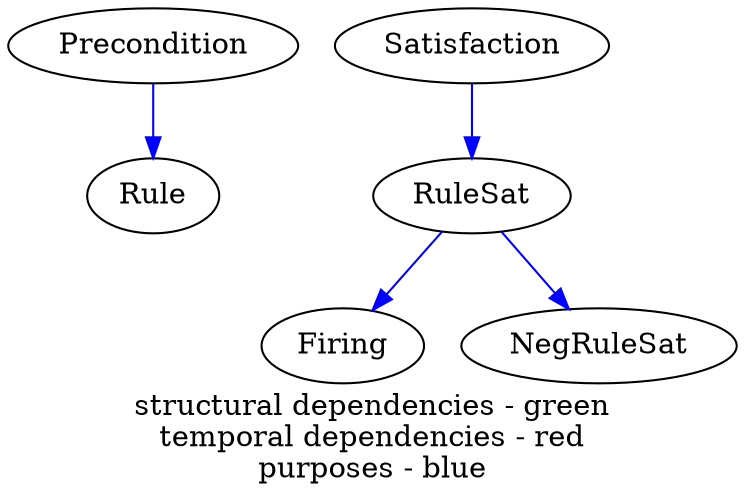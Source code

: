 digraph components { // red green blue
	graph [label= "structural dependencies - green\ntemporal dependencies - red\npurposes - blue"]; // red green blue
	Precondition -> Rule [color=blue];
	Satisfaction -> RuleSat [color=blue];
	RuleSat -> Firing [color=blue];
	RuleSat -> NegRuleSat [color=blue];
} // red green blue
